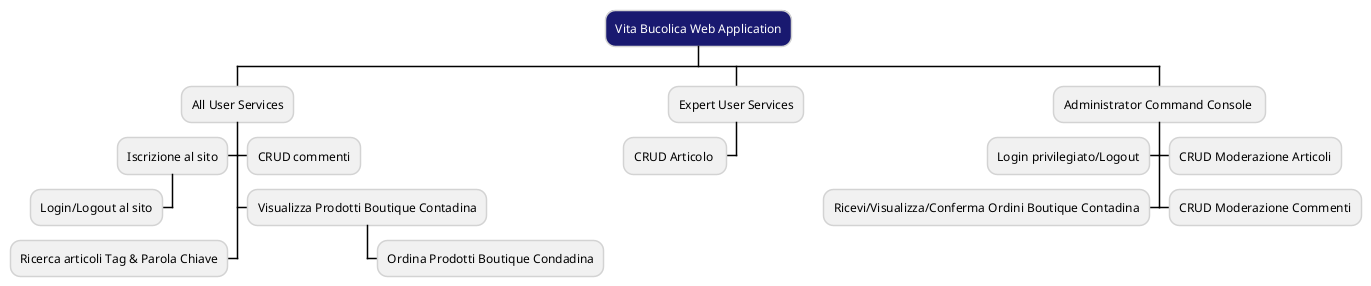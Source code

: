 	
@startwbs
skinparam roundCorner 20
<style>
wbsDiagram {
   LineColor lightgrey
   arrow{
    lineColor black
   }
   .powderBlue{
      backgroundColor midnightBlue
      fontColor white
   }
   .white{
      backgroundColor white
   }
   .orange{
      backgroundColor orange
   }
   
}
</style>
* Vita Bucolica Web Application <<powderBlue>>
** All User Services
***< Iscrizione al sito
****< Login/Logout al sito
***< Ricerca articoli Tag & Parola Chiave
*** CRUD commenti
*** Visualizza Prodotti Boutique Contadina
**** Ordina Prodotti Boutique Condadina
** Expert User Services
***< CRUD Articolo 
** Administrator Command Console 
***< Login privilegiato/Logout
*** CRUD Moderazione Articoli
*** CRUD Moderazione Commenti
***< Ricevi/Visualizza/Conferma Ordini Boutique Contadina
@endwbs